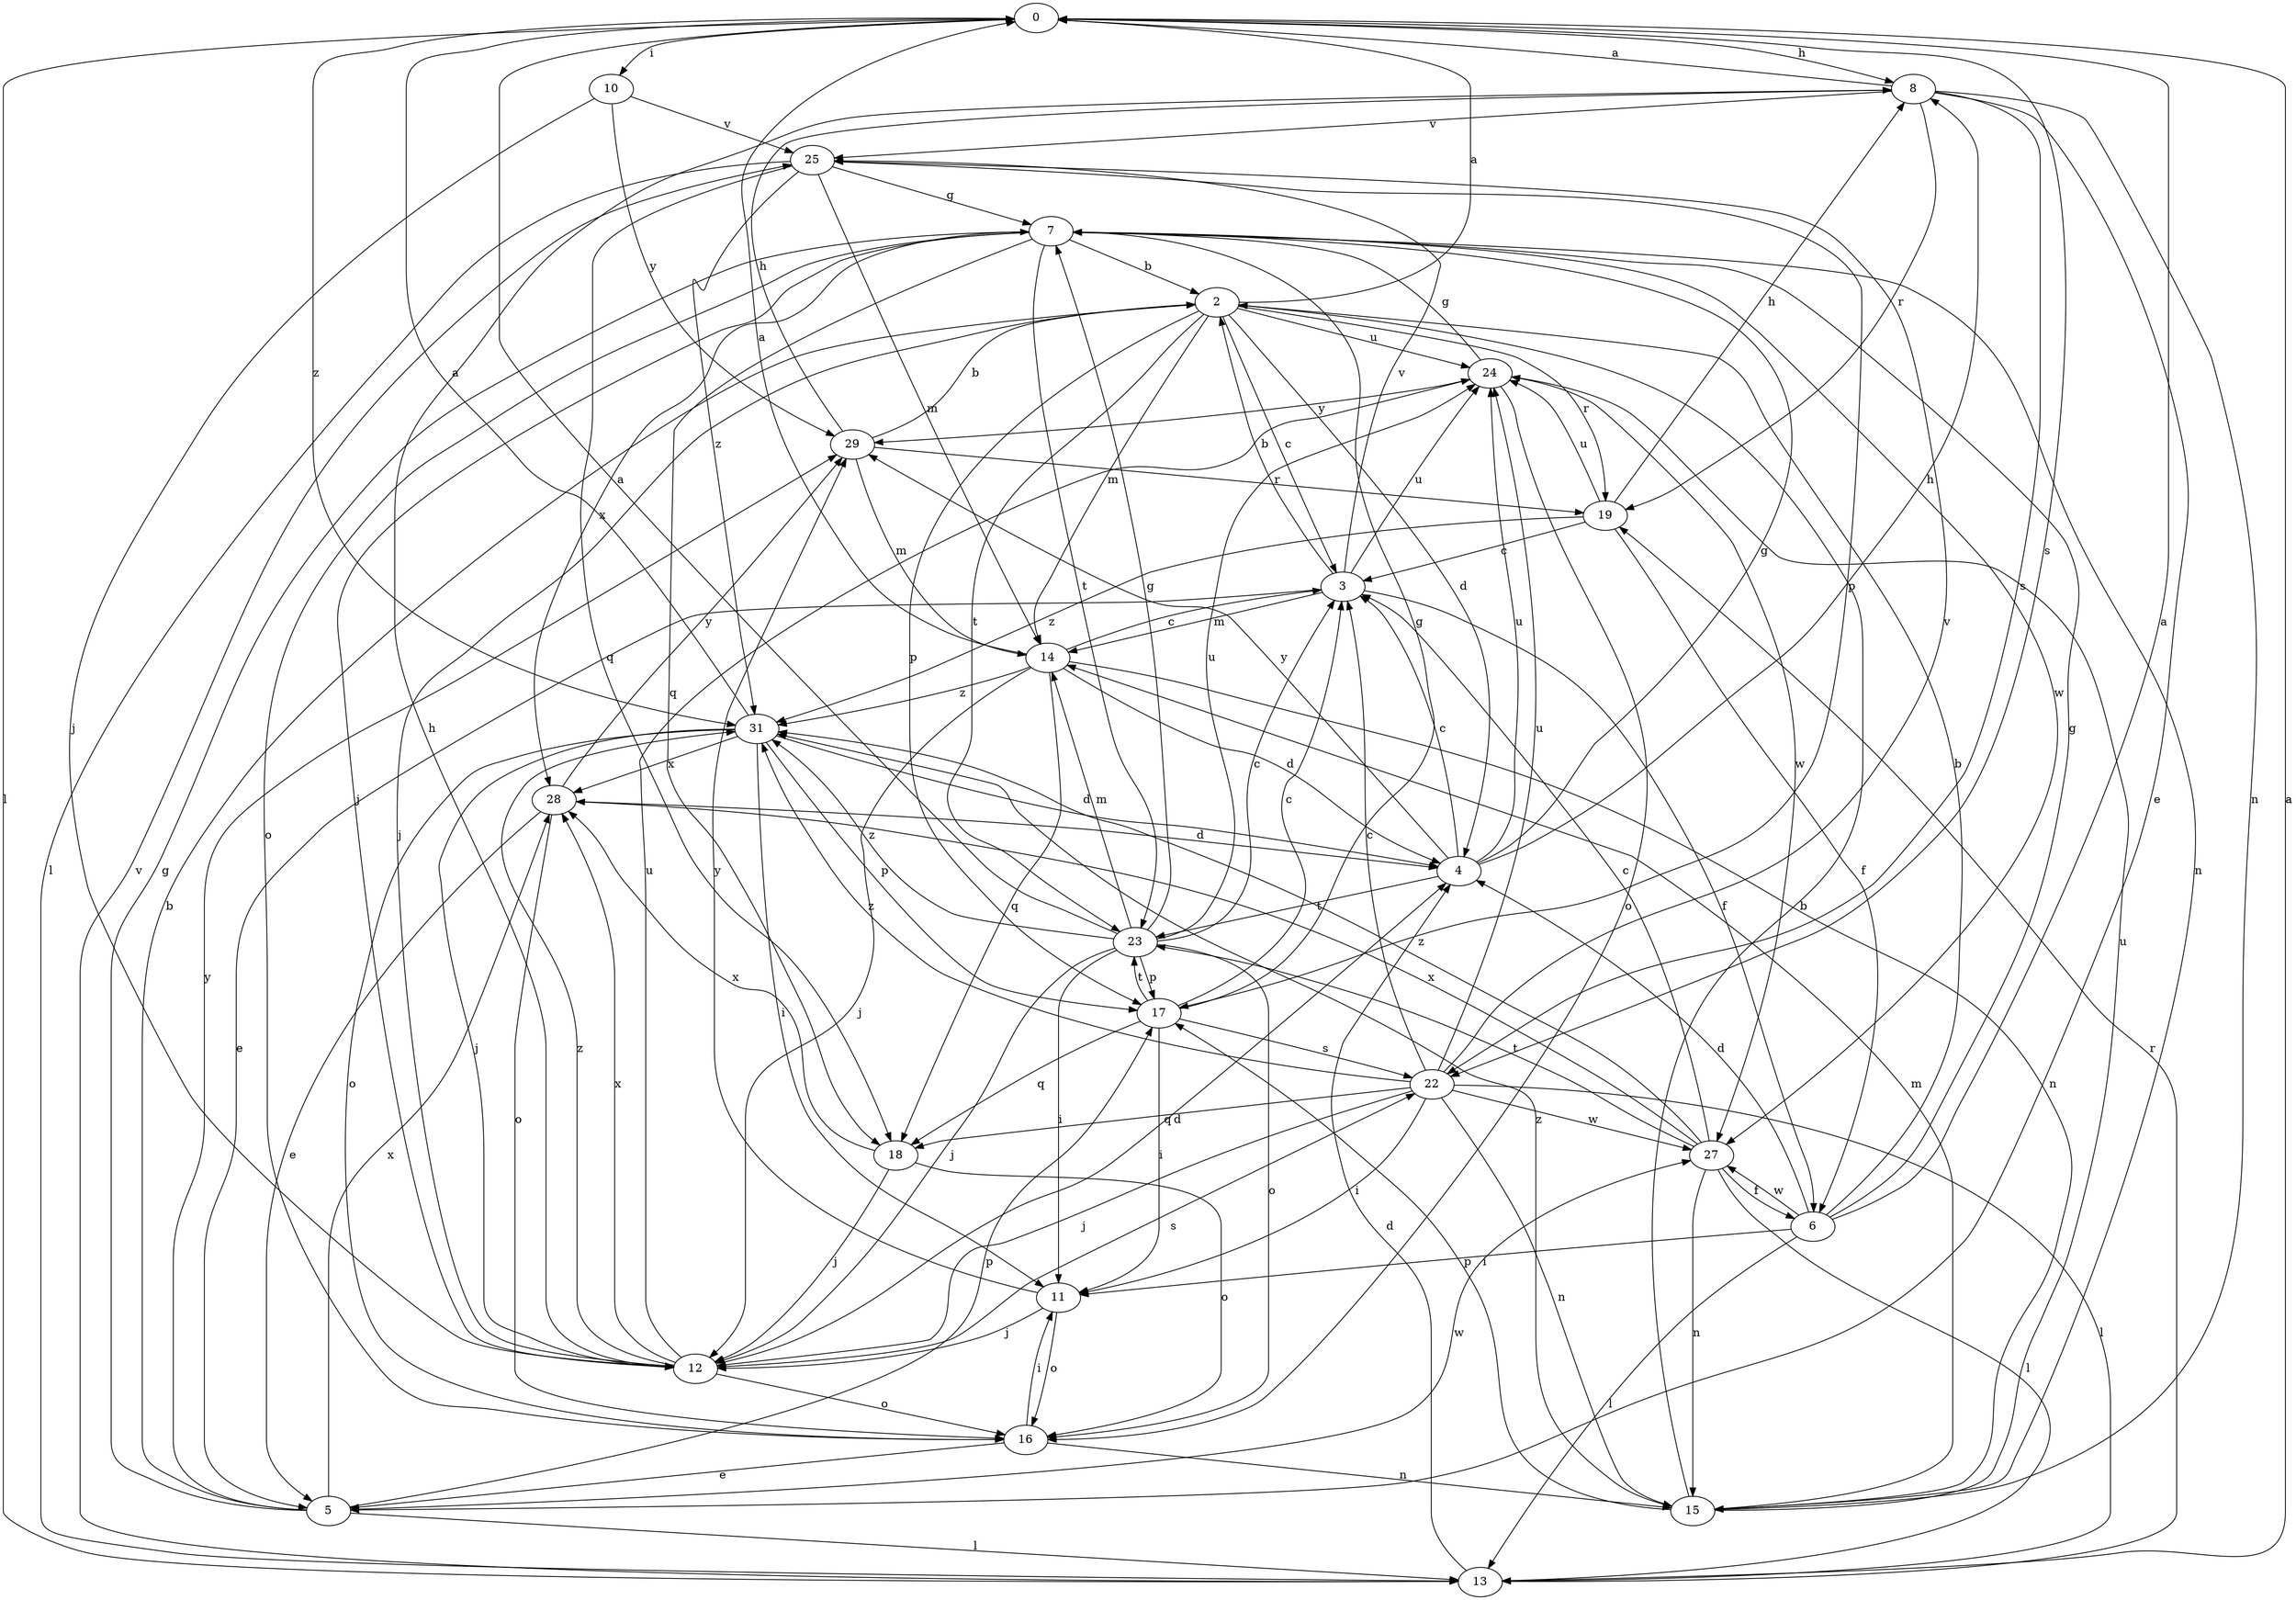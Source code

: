 strict digraph  {
0;
2;
3;
4;
5;
6;
7;
8;
10;
11;
12;
13;
14;
15;
16;
17;
18;
19;
22;
23;
24;
25;
27;
28;
29;
31;
0 -> 8  [label=h];
0 -> 10  [label=i];
0 -> 13  [label=l];
0 -> 22  [label=s];
0 -> 31  [label=z];
2 -> 0  [label=a];
2 -> 3  [label=c];
2 -> 4  [label=d];
2 -> 12  [label=j];
2 -> 14  [label=m];
2 -> 17  [label=p];
2 -> 19  [label=r];
2 -> 23  [label=t];
2 -> 24  [label=u];
3 -> 2  [label=b];
3 -> 5  [label=e];
3 -> 6  [label=f];
3 -> 14  [label=m];
3 -> 24  [label=u];
3 -> 25  [label=v];
4 -> 3  [label=c];
4 -> 7  [label=g];
4 -> 8  [label=h];
4 -> 23  [label=t];
4 -> 24  [label=u];
4 -> 29  [label=y];
5 -> 2  [label=b];
5 -> 7  [label=g];
5 -> 13  [label=l];
5 -> 17  [label=p];
5 -> 27  [label=w];
5 -> 28  [label=x];
5 -> 29  [label=y];
6 -> 0  [label=a];
6 -> 2  [label=b];
6 -> 4  [label=d];
6 -> 7  [label=g];
6 -> 11  [label=i];
6 -> 13  [label=l];
6 -> 27  [label=w];
7 -> 2  [label=b];
7 -> 12  [label=j];
7 -> 15  [label=n];
7 -> 16  [label=o];
7 -> 18  [label=q];
7 -> 23  [label=t];
7 -> 27  [label=w];
7 -> 28  [label=x];
8 -> 0  [label=a];
8 -> 5  [label=e];
8 -> 15  [label=n];
8 -> 19  [label=r];
8 -> 22  [label=s];
8 -> 25  [label=v];
10 -> 12  [label=j];
10 -> 25  [label=v];
10 -> 29  [label=y];
11 -> 12  [label=j];
11 -> 16  [label=o];
11 -> 29  [label=y];
12 -> 4  [label=d];
12 -> 8  [label=h];
12 -> 16  [label=o];
12 -> 22  [label=s];
12 -> 24  [label=u];
12 -> 28  [label=x];
12 -> 31  [label=z];
13 -> 0  [label=a];
13 -> 4  [label=d];
13 -> 19  [label=r];
13 -> 25  [label=v];
14 -> 0  [label=a];
14 -> 3  [label=c];
14 -> 4  [label=d];
14 -> 12  [label=j];
14 -> 15  [label=n];
14 -> 18  [label=q];
14 -> 31  [label=z];
15 -> 2  [label=b];
15 -> 14  [label=m];
15 -> 17  [label=p];
15 -> 24  [label=u];
15 -> 31  [label=z];
16 -> 5  [label=e];
16 -> 11  [label=i];
16 -> 15  [label=n];
17 -> 3  [label=c];
17 -> 7  [label=g];
17 -> 11  [label=i];
17 -> 18  [label=q];
17 -> 22  [label=s];
17 -> 23  [label=t];
18 -> 12  [label=j];
18 -> 16  [label=o];
18 -> 28  [label=x];
19 -> 3  [label=c];
19 -> 6  [label=f];
19 -> 8  [label=h];
19 -> 24  [label=u];
19 -> 31  [label=z];
22 -> 3  [label=c];
22 -> 11  [label=i];
22 -> 12  [label=j];
22 -> 13  [label=l];
22 -> 15  [label=n];
22 -> 18  [label=q];
22 -> 24  [label=u];
22 -> 25  [label=v];
22 -> 27  [label=w];
22 -> 31  [label=z];
23 -> 0  [label=a];
23 -> 3  [label=c];
23 -> 7  [label=g];
23 -> 11  [label=i];
23 -> 12  [label=j];
23 -> 14  [label=m];
23 -> 16  [label=o];
23 -> 17  [label=p];
23 -> 24  [label=u];
23 -> 31  [label=z];
24 -> 7  [label=g];
24 -> 16  [label=o];
24 -> 27  [label=w];
24 -> 29  [label=y];
25 -> 7  [label=g];
25 -> 13  [label=l];
25 -> 14  [label=m];
25 -> 17  [label=p];
25 -> 18  [label=q];
25 -> 31  [label=z];
27 -> 3  [label=c];
27 -> 6  [label=f];
27 -> 13  [label=l];
27 -> 15  [label=n];
27 -> 23  [label=t];
27 -> 28  [label=x];
27 -> 31  [label=z];
28 -> 4  [label=d];
28 -> 5  [label=e];
28 -> 16  [label=o];
28 -> 29  [label=y];
29 -> 2  [label=b];
29 -> 8  [label=h];
29 -> 14  [label=m];
29 -> 19  [label=r];
31 -> 0  [label=a];
31 -> 4  [label=d];
31 -> 11  [label=i];
31 -> 12  [label=j];
31 -> 16  [label=o];
31 -> 17  [label=p];
31 -> 28  [label=x];
}
